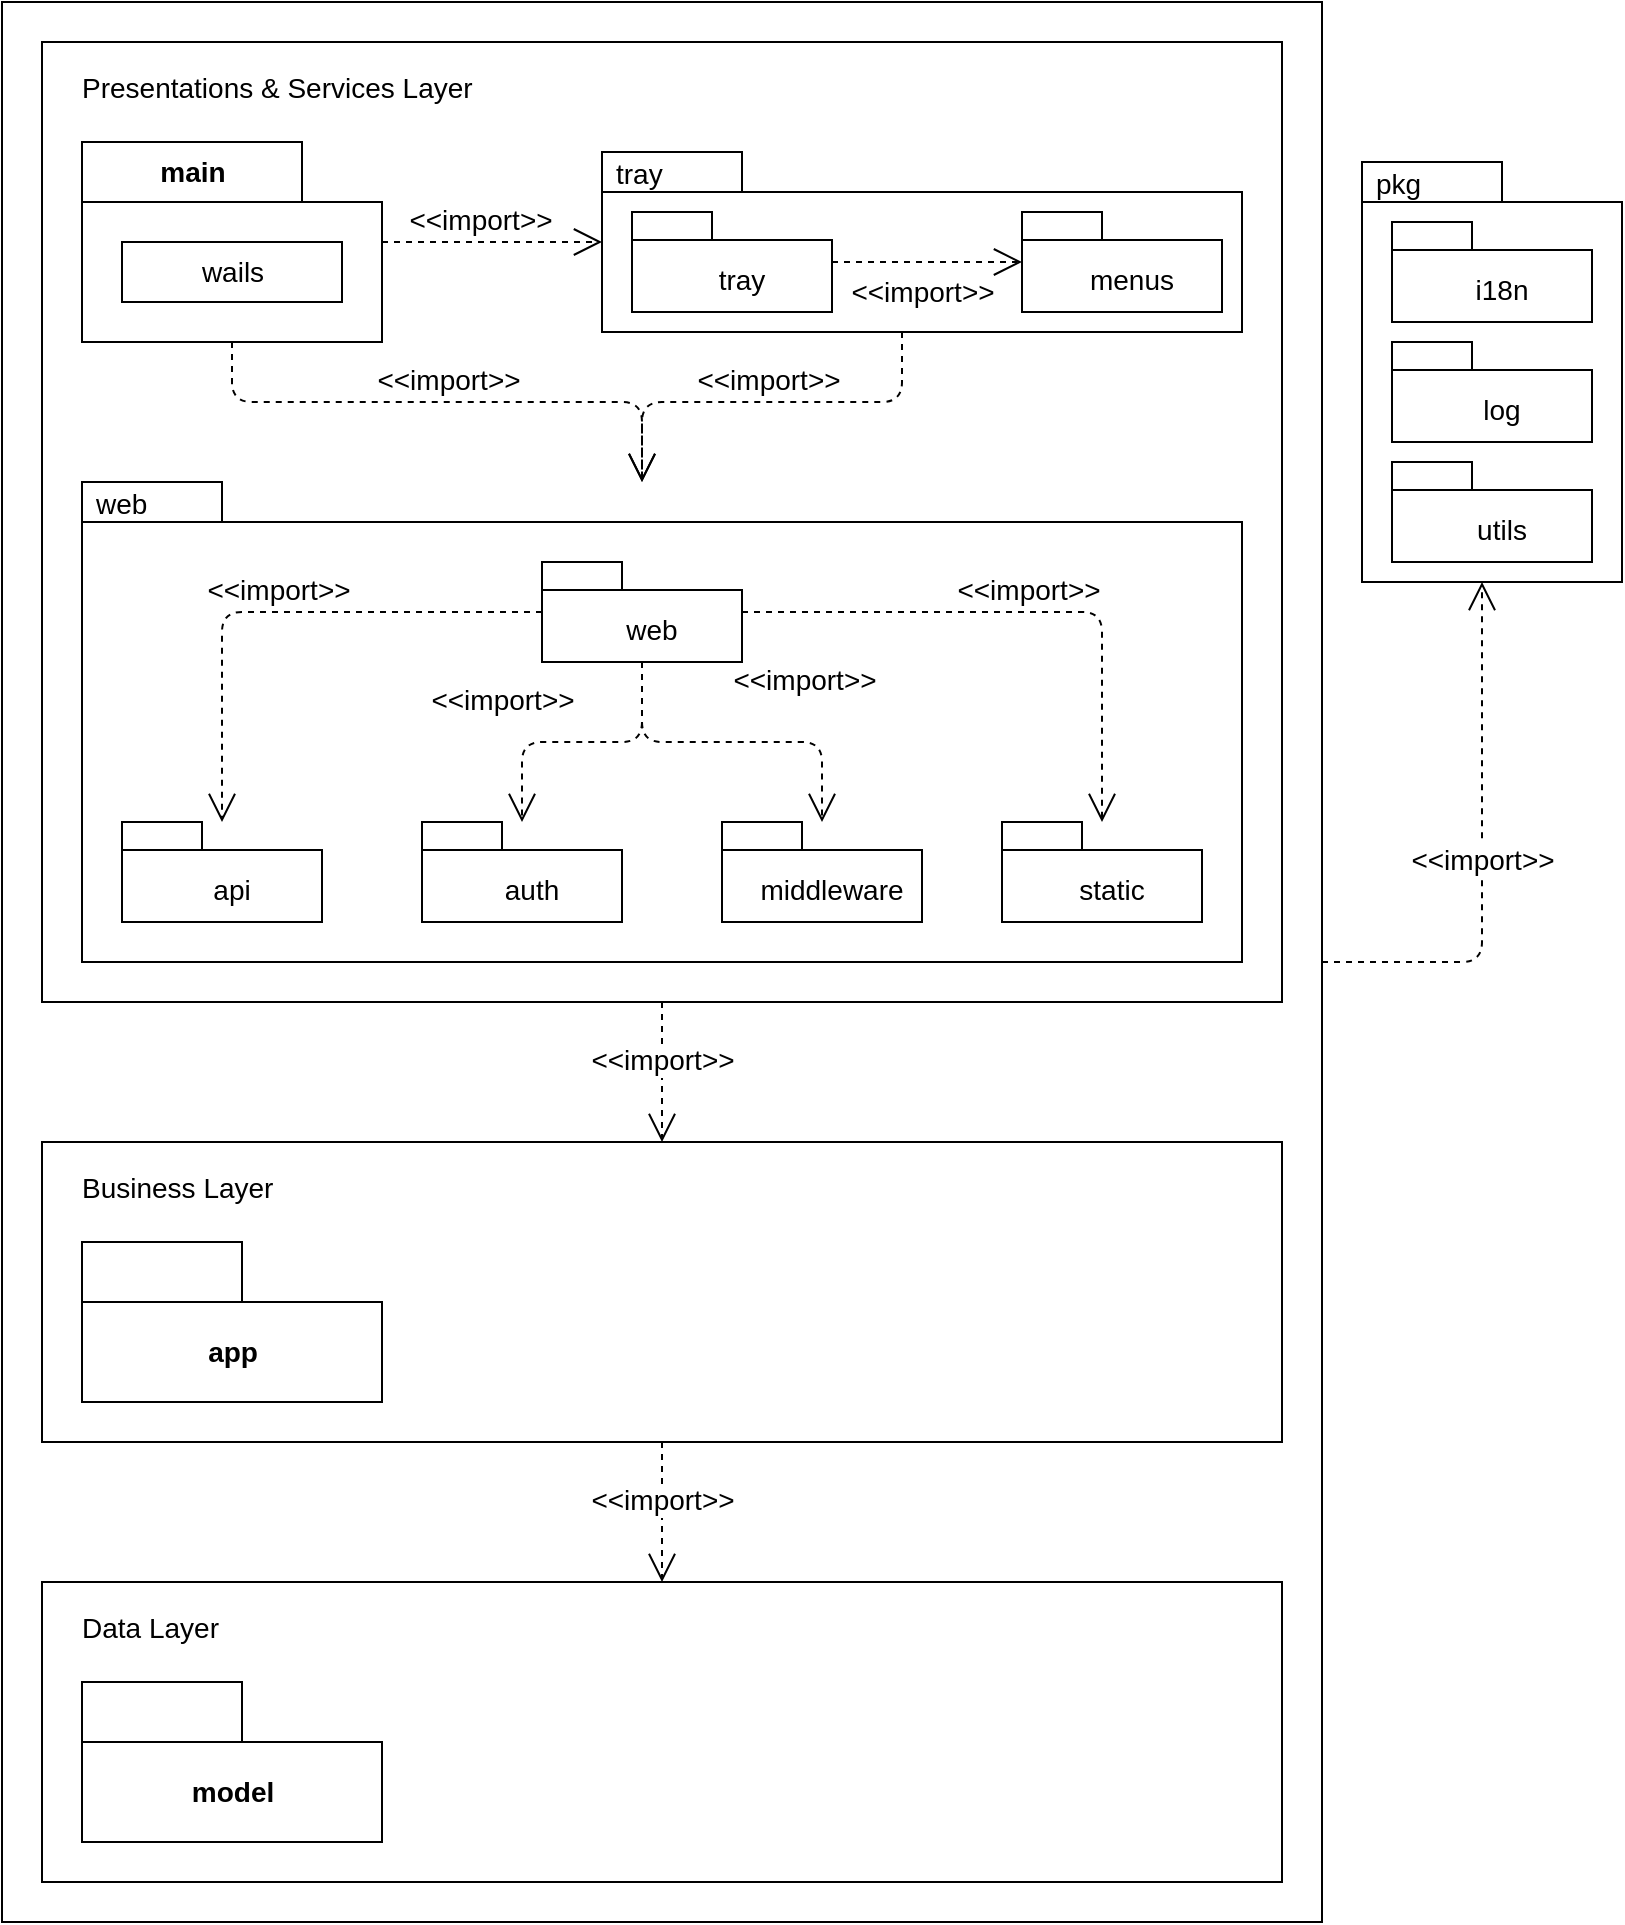 <mxfile>
    <diagram id="Fwt0_S80Y8OOaiC3SIRB" name="第 1 页">
        <mxGraphModel dx="823" dy="712" grid="1" gridSize="10" guides="1" tooltips="1" connect="1" arrows="1" fold="1" page="1" pageScale="1" pageWidth="827" pageHeight="1169" math="0" shadow="0">
            <root>
                <mxCell id="0"/>
                <mxCell id="1" parent="0"/>
                <mxCell id="60" value="" style="rounded=0;whiteSpace=wrap;html=1;fontSize=14;" parent="1" vertex="1">
                    <mxGeometry y="80" width="660" height="960" as="geometry"/>
                </mxCell>
                <mxCell id="63" value="" style="rounded=0;whiteSpace=wrap;html=1;fontSize=14;" parent="1" vertex="1">
                    <mxGeometry x="20" y="100" width="620" height="480" as="geometry"/>
                </mxCell>
                <mxCell id="14" value="tray" style="shape=folder;xSize=90;align=left;spacingLeft=10;align=left;verticalAlign=top;spacingLeft=5;spacingTop=-4;tabWidth=70;tabHeight=20;tabPosition=left;html=1;strokeWidth=1;recursiveResize=0;fontSize=14;" parent="1" vertex="1">
                    <mxGeometry x="300" y="155" width="320" height="90" as="geometry"/>
                </mxCell>
                <mxCell id="15" value="&lt;br style=&quot;font-size: 14px;&quot;&gt;tray" style="strokeColor=inherit;fillColor=inherit;gradientColor=inherit;shape=folder;spacingLeft=10;tabWidth=40;tabHeight=14;tabPosition=left;fontSize=14;html=1;whiteSpace=wrap;" parent="14" vertex="1">
                    <mxGeometry x="15" y="30" width="100" height="50" as="geometry"/>
                </mxCell>
                <mxCell id="16" value="&lt;br style=&quot;font-size: 14px;&quot;&gt;menus" style="strokeColor=inherit;fillColor=inherit;gradientColor=inherit;shape=folder;spacingLeft=10;tabWidth=40;tabHeight=14;tabPosition=left;fontSize=14;html=1;whiteSpace=wrap;" parent="14" vertex="1">
                    <mxGeometry x="210" y="30" width="100" height="50" as="geometry"/>
                </mxCell>
                <mxCell id="17" value="&amp;lt;&amp;lt;import&amp;gt;&amp;gt;" style="strokeColor=inherit;fillColor=inherit;gradientColor=inherit;edgeStyle=none;endArrow=open;dashed=1;verticalAlign=top;labelBackgroundColor=none;endSize=12;html=1;fontSize=14;" parent="14" source="15" target="16" edge="1">
                    <mxGeometry x="-0.053" relative="1" as="geometry">
                        <mxPoint as="offset"/>
                    </mxGeometry>
                </mxCell>
                <mxCell id="18" value="web" style="shape=folder;xSize=90;align=left;spacingLeft=10;align=left;verticalAlign=top;spacingLeft=5;spacingTop=-4;tabWidth=70;tabHeight=20;tabPosition=left;html=1;strokeWidth=1;recursiveResize=0;fontSize=14;" parent="1" vertex="1">
                    <mxGeometry x="40" y="320" width="580" height="240" as="geometry"/>
                </mxCell>
                <mxCell id="19" value="&lt;br style=&quot;font-size: 14px;&quot;&gt;web" style="strokeColor=inherit;fillColor=inherit;gradientColor=inherit;shape=folder;spacingLeft=10;tabWidth=40;tabHeight=14;tabPosition=left;fontSize=14;html=1;whiteSpace=wrap;" parent="18" vertex="1">
                    <mxGeometry x="230" y="40" width="100" height="50" as="geometry"/>
                </mxCell>
                <mxCell id="20" value="&lt;br style=&quot;font-size: 14px;&quot;&gt;api" style="strokeColor=inherit;fillColor=inherit;gradientColor=inherit;shape=folder;spacingLeft=10;tabWidth=40;tabHeight=14;tabPosition=left;fontSize=14;html=1;whiteSpace=wrap;" parent="18" vertex="1">
                    <mxGeometry x="20" y="170" width="100" height="50" as="geometry"/>
                </mxCell>
                <mxCell id="25" value="&lt;br style=&quot;font-size: 14px;&quot;&gt;middleware" style="strokeColor=inherit;fillColor=inherit;gradientColor=inherit;shape=folder;spacingLeft=10;tabWidth=40;tabHeight=14;tabPosition=left;fontSize=14;html=1;whiteSpace=wrap;" parent="18" vertex="1">
                    <mxGeometry x="320" y="170" width="100" height="50" as="geometry"/>
                </mxCell>
                <mxCell id="22" value="&lt;br style=&quot;font-size: 14px;&quot;&gt;auth" style="strokeColor=inherit;fillColor=inherit;gradientColor=inherit;shape=folder;spacingLeft=10;tabWidth=40;tabHeight=14;tabPosition=left;fontSize=14;html=1;whiteSpace=wrap;" parent="18" vertex="1">
                    <mxGeometry x="170" y="170" width="100" height="50" as="geometry"/>
                </mxCell>
                <mxCell id="73" value="&lt;br style=&quot;font-size: 14px;&quot;&gt;static" style="strokeColor=inherit;fillColor=inherit;gradientColor=inherit;shape=folder;spacingLeft=10;tabWidth=40;tabHeight=14;tabPosition=left;fontSize=14;html=1;whiteSpace=wrap;" parent="18" vertex="1">
                    <mxGeometry x="460" y="170" width="100" height="50" as="geometry"/>
                </mxCell>
                <mxCell id="77" value="&amp;lt;&amp;lt;import&amp;gt;&amp;gt;" style="html=1;endArrow=open;endSize=12;dashed=1;verticalAlign=bottom;jumpStyle=none;edgeStyle=orthogonalEdgeStyle;fontSize=14;" parent="18" source="19" target="20" edge="1">
                    <mxGeometry width="160" relative="1" as="geometry">
                        <mxPoint x="85" y="-60" as="sourcePoint"/>
                        <mxPoint x="290" y="10" as="targetPoint"/>
                    </mxGeometry>
                </mxCell>
                <mxCell id="78" value="&amp;lt;&amp;lt;import&amp;gt;&amp;gt;" style="html=1;endArrow=open;endSize=12;dashed=1;verticalAlign=bottom;jumpStyle=none;edgeStyle=orthogonalEdgeStyle;fontSize=14;" parent="18" source="19" target="22" edge="1">
                    <mxGeometry x="0.429" y="-14" width="160" relative="1" as="geometry">
                        <mxPoint x="240" y="75" as="sourcePoint"/>
                        <mxPoint x="80" y="140" as="targetPoint"/>
                        <mxPoint x="4" y="-10" as="offset"/>
                    </mxGeometry>
                </mxCell>
                <mxCell id="79" value="&amp;lt;&amp;lt;import&amp;gt;&amp;gt;" style="html=1;endArrow=open;endSize=12;dashed=1;verticalAlign=bottom;jumpStyle=none;edgeStyle=orthogonalEdgeStyle;fontSize=14;" parent="18" source="19" target="25" edge="1">
                    <mxGeometry x="0.529" y="-10" width="160" relative="1" as="geometry">
                        <mxPoint x="290" y="100" as="sourcePoint"/>
                        <mxPoint x="220" y="140" as="targetPoint"/>
                        <mxPoint x="1" y="-20" as="offset"/>
                    </mxGeometry>
                </mxCell>
                <mxCell id="80" value="&amp;lt;&amp;lt;import&amp;gt;&amp;gt;" style="html=1;endArrow=open;endSize=12;dashed=1;verticalAlign=bottom;jumpStyle=none;edgeStyle=orthogonalEdgeStyle;fontSize=14;" parent="18" source="19" target="73" edge="1">
                    <mxGeometry width="160" relative="1" as="geometry">
                        <mxPoint x="300" y="110" as="sourcePoint"/>
                        <mxPoint x="230" y="150" as="targetPoint"/>
                    </mxGeometry>
                </mxCell>
                <mxCell id="28" value="&amp;lt;&amp;lt;import&amp;gt;&amp;gt;" style="html=1;endArrow=open;endSize=12;dashed=1;verticalAlign=bottom;jumpStyle=none;fontSize=14;" parent="1" source="75" target="14" edge="1">
                    <mxGeometry x="-0.111" width="160" relative="1" as="geometry">
                        <mxPoint x="470" y="170" as="sourcePoint"/>
                        <mxPoint x="630" y="170" as="targetPoint"/>
                        <mxPoint as="offset"/>
                    </mxGeometry>
                </mxCell>
                <mxCell id="30" value="&amp;lt;&amp;lt;import&amp;gt;&amp;gt;" style="edgeStyle=orthogonalEdgeStyle;html=1;endArrow=open;endSize=12;dashed=1;verticalAlign=bottom;jumpStyle=none;fontSize=14;" parent="1" source="14" target="18" edge="1">
                    <mxGeometry width="160" relative="1" as="geometry">
                        <mxPoint x="350" y="200" as="sourcePoint"/>
                        <mxPoint x="590" y="340" as="targetPoint"/>
                        <mxPoint as="offset"/>
                        <Array as="points">
                            <mxPoint x="450" y="280"/>
                            <mxPoint x="320" y="280"/>
                        </Array>
                    </mxGeometry>
                </mxCell>
                <mxCell id="47" value="&amp;lt;&amp;lt;import&amp;gt;&amp;gt;" style="html=1;endArrow=open;endSize=12;dashed=1;verticalAlign=bottom;jumpStyle=none;fontSize=14;" parent="1" source="67" target="66" edge="1">
                    <mxGeometry x="0.143" width="160" relative="1" as="geometry">
                        <mxPoint x="730" y="520" as="sourcePoint"/>
                        <mxPoint x="710" y="700" as="targetPoint"/>
                        <mxPoint as="offset"/>
                    </mxGeometry>
                </mxCell>
                <mxCell id="54" value="pkg" style="shape=folder;xSize=90;align=left;spacingLeft=10;align=left;verticalAlign=top;spacingLeft=5;spacingTop=-4;tabWidth=70;tabHeight=20;tabPosition=left;html=1;strokeWidth=1;recursiveResize=0;fontSize=14;" parent="1" vertex="1">
                    <mxGeometry x="680" y="160" width="130" height="210" as="geometry"/>
                </mxCell>
                <mxCell id="55" value="&lt;br style=&quot;font-size: 14px;&quot;&gt;i18n" style="strokeColor=inherit;fillColor=inherit;gradientColor=inherit;shape=folder;spacingLeft=10;tabWidth=40;tabHeight=14;tabPosition=left;fontSize=14;html=1;whiteSpace=wrap;" parent="54" vertex="1">
                    <mxGeometry x="15" y="30" width="100" height="50" as="geometry"/>
                </mxCell>
                <mxCell id="56" value="&lt;br style=&quot;font-size: 14px;&quot;&gt;log" style="strokeColor=inherit;fillColor=inherit;gradientColor=inherit;shape=folder;spacingLeft=10;tabWidth=40;tabHeight=14;tabPosition=left;fontSize=14;html=1;whiteSpace=wrap;" parent="54" vertex="1">
                    <mxGeometry x="15" y="90" width="100" height="50" as="geometry"/>
                </mxCell>
                <mxCell id="58" value="&lt;br style=&quot;font-size: 14px;&quot;&gt;utils" style="strokeColor=inherit;fillColor=inherit;gradientColor=inherit;shape=folder;spacingLeft=10;tabWidth=40;tabHeight=14;tabPosition=left;fontSize=14;html=1;whiteSpace=wrap;" parent="54" vertex="1">
                    <mxGeometry x="15" y="150" width="100" height="50" as="geometry"/>
                </mxCell>
                <mxCell id="62" value="&amp;lt;&amp;lt;import&amp;gt;&amp;gt;" style="html=1;endArrow=open;endSize=12;dashed=1;verticalAlign=bottom;jumpStyle=none;edgeStyle=orthogonalEdgeStyle;fontSize=14;" parent="1" source="60" target="54" edge="1">
                    <mxGeometry x="-0.111" width="160" relative="1" as="geometry">
                        <mxPoint x="330" y="430.211" as="sourcePoint"/>
                        <mxPoint x="200" y="417.394" as="targetPoint"/>
                        <mxPoint as="offset"/>
                        <Array as="points">
                            <mxPoint x="740" y="560"/>
                        </Array>
                    </mxGeometry>
                </mxCell>
                <mxCell id="66" value="" style="rounded=0;whiteSpace=wrap;html=1;fontSize=14;" parent="1" vertex="1">
                    <mxGeometry x="20" y="870" width="620" height="150" as="geometry"/>
                </mxCell>
                <mxCell id="32" value="model" style="shape=folder;fontStyle=1;tabWidth=80;tabHeight=30;tabPosition=left;html=1;boundedLbl=1;fontSize=14;" parent="1" vertex="1">
                    <mxGeometry x="40" y="920" width="150" height="80" as="geometry"/>
                </mxCell>
                <mxCell id="67" value="" style="rounded=0;whiteSpace=wrap;html=1;fontSize=14;" parent="1" vertex="1">
                    <mxGeometry x="20" y="650" width="620" height="150" as="geometry"/>
                </mxCell>
                <mxCell id="34" value="app" style="shape=folder;fontStyle=1;tabWidth=80;tabHeight=30;tabPosition=left;html=1;boundedLbl=1;fontSize=14;" parent="1" vertex="1">
                    <mxGeometry x="40" y="700" width="150" height="80" as="geometry"/>
                </mxCell>
                <mxCell id="68" value="Data Layer" style="text;html=1;strokeColor=none;fillColor=none;align=left;verticalAlign=top;whiteSpace=wrap;rounded=0;spacing=0;fontSize=14;" parent="1" vertex="1">
                    <mxGeometry x="40" y="880" width="150" height="30" as="geometry"/>
                </mxCell>
                <mxCell id="69" value="Business Layer" style="text;html=1;strokeColor=none;fillColor=none;align=left;verticalAlign=top;whiteSpace=wrap;rounded=0;spacing=0;fontSize=14;" parent="1" vertex="1">
                    <mxGeometry x="40" y="660" width="150" height="30" as="geometry"/>
                </mxCell>
                <mxCell id="70" value="Presentations &amp;amp; Services Layer" style="text;html=1;strokeColor=none;fillColor=none;align=left;verticalAlign=top;whiteSpace=wrap;rounded=0;spacing=0;fontSize=14;" parent="1" vertex="1">
                    <mxGeometry x="40" y="110" width="250" height="30" as="geometry"/>
                </mxCell>
                <mxCell id="71" value="&amp;lt;&amp;lt;import&amp;gt;&amp;gt;" style="html=1;endArrow=open;endSize=12;dashed=1;verticalAlign=bottom;jumpStyle=none;fontSize=14;" parent="1" source="63" target="67" edge="1">
                    <mxGeometry x="0.143" width="160" relative="1" as="geometry">
                        <mxPoint x="740" y="530" as="sourcePoint"/>
                        <mxPoint x="720" y="710" as="targetPoint"/>
                        <mxPoint as="offset"/>
                    </mxGeometry>
                </mxCell>
                <mxCell id="72" value="&amp;lt;&amp;lt;import&amp;gt;&amp;gt;" style="html=1;endArrow=open;endSize=12;dashed=1;verticalAlign=bottom;jumpStyle=none;edgeStyle=orthogonalEdgeStyle;fontSize=14;" parent="1" source="75" target="18" edge="1">
                    <mxGeometry width="160" relative="1" as="geometry">
                        <mxPoint x="200" y="195" as="sourcePoint"/>
                        <mxPoint x="310" y="195" as="targetPoint"/>
                        <Array as="points">
                            <mxPoint x="115" y="280"/>
                            <mxPoint x="320" y="280"/>
                        </Array>
                    </mxGeometry>
                </mxCell>
                <mxCell id="75" value="main" style="shape=folder;fontStyle=1;tabWidth=110;tabHeight=30;tabPosition=left;html=1;boundedLbl=1;labelInHeader=1;container=1;collapsible=0;recursiveResize=0;fontSize=14;" parent="1" vertex="1">
                    <mxGeometry x="40" y="150" width="150" height="100" as="geometry"/>
                </mxCell>
                <mxCell id="76" value="wails" style="html=1;fontSize=14;" parent="75" vertex="1">
                    <mxGeometry width="110" height="30" relative="1" as="geometry">
                        <mxPoint x="20" y="50" as="offset"/>
                    </mxGeometry>
                </mxCell>
            </root>
        </mxGraphModel>
    </diagram>
</mxfile>
